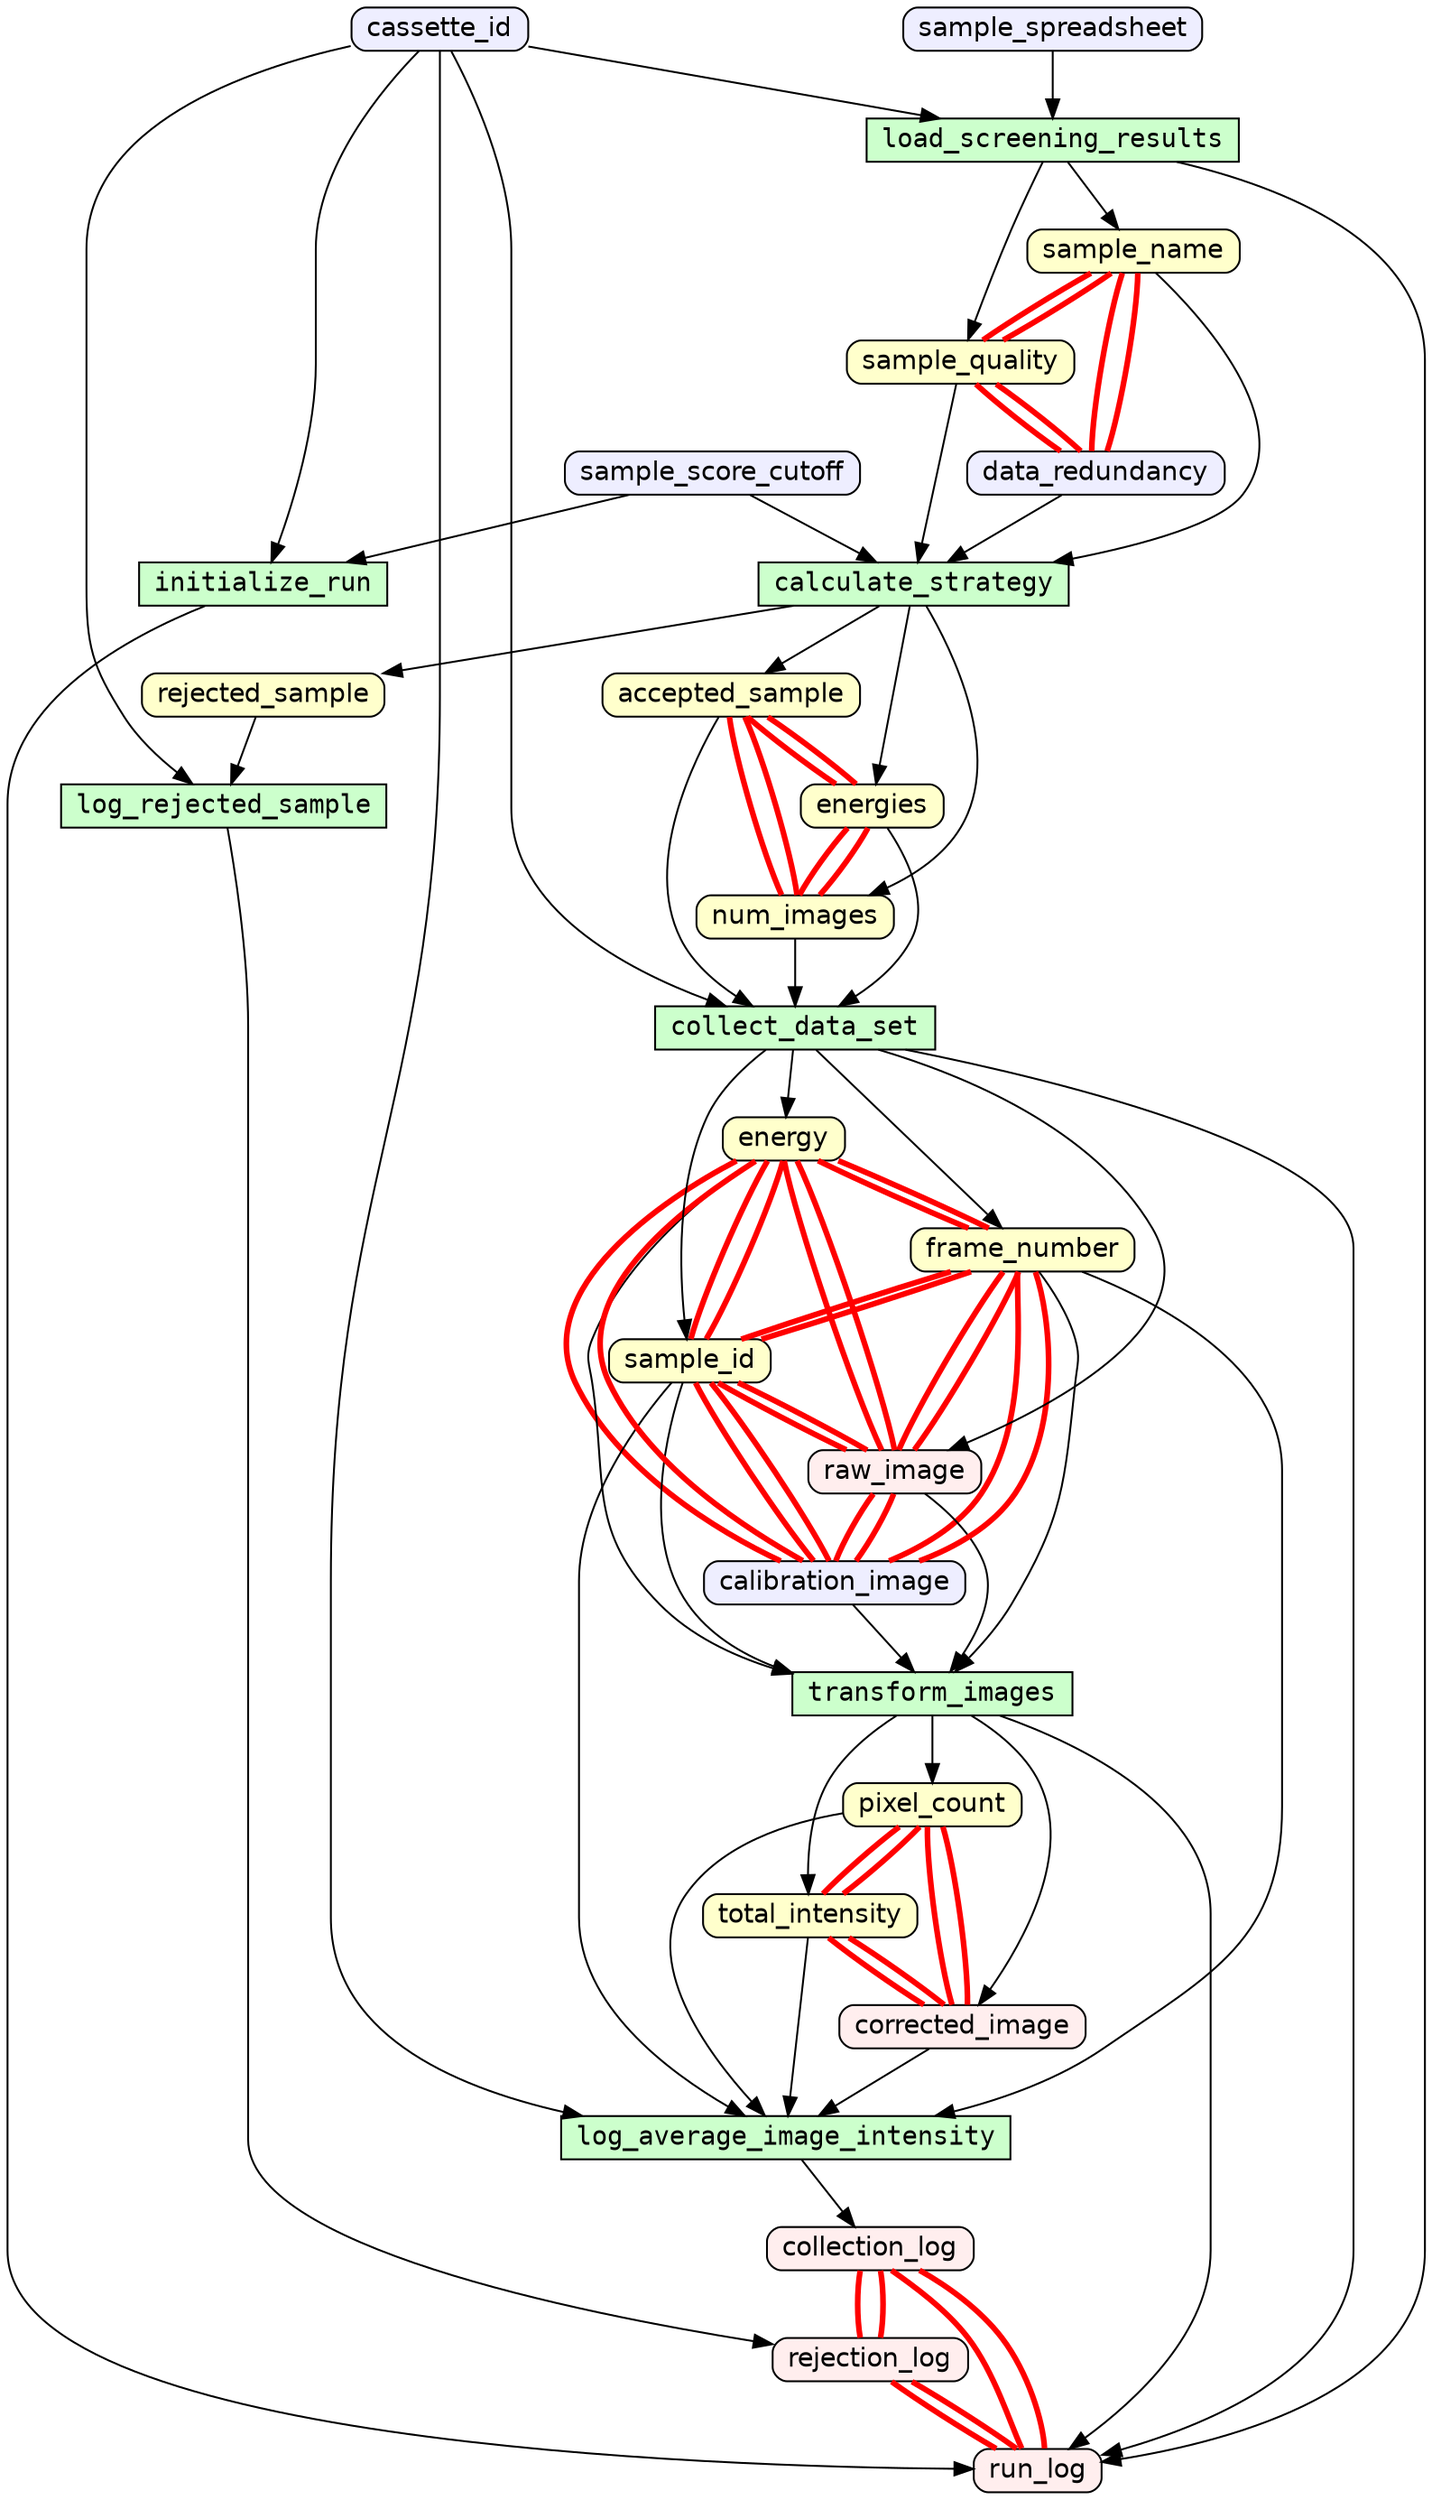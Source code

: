 digraph {
rankdir=TB
node [shape=box,fontname=Helvetica,fontsize=14,height=0,width=0]
edge [fontname=Helvetica,fontsize=12]
"accepted_sample"[style="filled,rounded" fillcolor="#FFFFCC",label="accepted_sample"]
"energies"[style="filled,rounded" fillcolor="#FFFFCC",label="energies"]
"energy"[style="filled,rounded" fillcolor="#FFFFCC",label="energy"]
"frame_number"[style="filled,rounded" fillcolor="#FFFFCC",label="frame_number"]
"num_images"[style="filled,rounded" fillcolor="#FFFFCC",label="num_images"]
"pixel_count"[style="filled,rounded" fillcolor="#FFFFCC",label="pixel_count"]
"rejected_sample"[style="filled,rounded" fillcolor="#FFFFCC",label="rejected_sample"]
"sample_id"[style="filled,rounded" fillcolor="#FFFFCC",label="sample_id"]
"sample_name"[style="filled,rounded" fillcolor="#FFFFCC",label="sample_name"]
"sample_quality"[style="filled,rounded" fillcolor="#FFFFCC",label="sample_quality"]
"total_intensity"[style="filled,rounded" fillcolor="#FFFFCC",label="total_intensity"]
"collection_log"[style="filled,rounded" fillcolor="#FFEEEE",label="collection_log"]
"corrected_image"[style="filled,rounded" fillcolor="#FFEEEE",label="corrected_image"]
"raw_image"[style="filled,rounded" fillcolor="#FFEEEE",label="raw_image"]
"rejection_log"[style="filled,rounded" fillcolor="#FFEEEE",label="rejection_log"]
"run_log"[style="filled,rounded" fillcolor="#FFEEEE",label="run_log"]
"calibration_image"[style="filled,rounded" fillcolor="#EEEEFF",label="calibration_image"]
"cassette_id"[style="filled,rounded" fillcolor="#EEEEFF",label="cassette_id"]
"data_redundancy"[style="filled,rounded" fillcolor="#EEEEFF",label="data_redundancy"]
"sample_score_cutoff"[style="filled,rounded" fillcolor="#EEEEFF",label="sample_score_cutoff"]
"sample_spreadsheet"[style="filled,rounded" fillcolor="#EEEEFF",label="sample_spreadsheet"]
"calculate_strategy"[style="filled" fontname=Courier fillcolor="#CCFFCC",label="calculate_strategy"]
"collect_data_set"[style="filled" fontname=Courier fillcolor="#CCFFCC",label="collect_data_set"]
"initialize_run"[style="filled" fontname=Courier fillcolor="#CCFFCC",label="initialize_run"]
"load_screening_results"[style="filled" fontname=Courier fillcolor="#CCFFCC",label="load_screening_results"]
"log_average_image_intensity"[style="filled" fontname=Courier fillcolor="#CCFFCC",label="log_average_image_intensity"]
"log_rejected_sample"[style="filled" fontname=Courier fillcolor="#CCFFCC",label="log_rejected_sample"]
"transform_images"[style="filled" fontname=Courier fillcolor="#CCFFCC",label="transform_images"]
accepted_sample -> collect_data_set [color="#000000"]
calculate_strategy -> accepted_sample [color="#000000"]
calculate_strategy -> energies [color="#000000"]
calculate_strategy -> num_images [color="#000000"]
calculate_strategy -> rejected_sample [color="#000000"]
calibration_image -> transform_images [color="#000000"]
cassette_id -> collect_data_set [color="#000000"]
cassette_id -> initialize_run [color="#000000"]
cassette_id -> load_screening_results [color="#000000"]
cassette_id -> log_average_image_intensity [color="#000000"]
cassette_id -> log_rejected_sample [color="#000000"]
collect_data_set -> energy [color="#000000"]
collect_data_set -> frame_number [color="#000000"]
collect_data_set -> raw_image [color="#000000"]
collect_data_set -> run_log [color="#000000"]
collect_data_set -> sample_id [color="#000000"]
corrected_image -> log_average_image_intensity [color="#000000"]
data_redundancy -> calculate_strategy [color="#000000"]
energies -> collect_data_set [color="#000000"]
energy -> transform_images [color="#000000"]
frame_number -> log_average_image_intensity [color="#000000"]
frame_number -> transform_images [color="#000000"]
initialize_run -> run_log [color="#000000"]
load_screening_results -> run_log [color="#000000"]
load_screening_results -> sample_name [color="#000000"]
load_screening_results -> sample_quality [color="#000000"]
log_average_image_intensity -> collection_log [color="#000000"]
log_rejected_sample -> rejection_log [color="#000000"]
num_images -> collect_data_set [color="#000000"]
pixel_count -> log_average_image_intensity [color="#000000"]
raw_image -> transform_images [color="#000000"]
rejected_sample -> log_rejected_sample [color="#000000"]
sample_id -> log_average_image_intensity [color="#000000"]
sample_id -> transform_images [color="#000000"]
sample_name -> calculate_strategy [color="#000000"]
sample_quality -> calculate_strategy [color="#000000"]
sample_score_cutoff -> calculate_strategy [color="#000000"]
sample_score_cutoff -> initialize_run [color="#000000"]
sample_spreadsheet -> load_screening_results [color="#000000"]
total_intensity -> log_average_image_intensity [color="#000000"]
transform_images -> corrected_image [color="#000000"]
transform_images -> pixel_count [color="#000000"]
transform_images -> run_log [color="#000000"]
transform_images -> total_intensity [color="#000000"]
accepted_sample -> energies [constraint=true color="#FF0000" dir=none penwidth=3]
accepted_sample -> num_images [constraint=true color="#FF0000" dir=none penwidth=3]
calibration_image -> energy [constraint=true color="#FF0000" dir=none penwidth=3]
calibration_image -> frame_number [constraint=true color="#FF0000" dir=none penwidth=3]
calibration_image -> raw_image [constraint=true color="#FF0000" dir=none penwidth=3]
calibration_image -> sample_id [constraint=true color="#FF0000" dir=none penwidth=3]
collection_log -> rejection_log [constraint=true color="#FF0000" dir=none penwidth=3]
collection_log -> run_log [constraint=true color="#FF0000" dir=none penwidth=3]
corrected_image -> pixel_count [constraint=true color="#FF0000" dir=none penwidth=3]
corrected_image -> total_intensity [constraint=true color="#FF0000" dir=none penwidth=3]
data_redundancy -> sample_name [constraint=true color="#FF0000" dir=none penwidth=3]
data_redundancy -> sample_quality [constraint=true color="#FF0000" dir=none penwidth=3]
energies -> accepted_sample [constraint=true color="#FF0000" dir=none penwidth=3]
energies -> num_images [constraint=true color="#FF0000" dir=none penwidth=3]
energy -> calibration_image [constraint=true color="#FF0000" dir=none penwidth=3]
energy -> frame_number [constraint=true color="#FF0000" dir=none penwidth=3]
energy -> raw_image [constraint=true color="#FF0000" dir=none penwidth=3]
energy -> sample_id [constraint=true color="#FF0000" dir=none penwidth=3]
frame_number -> calibration_image [constraint=true color="#FF0000" dir=none penwidth=3]
frame_number -> energy [constraint=true color="#FF0000" dir=none penwidth=3]
frame_number -> raw_image [constraint=true color="#FF0000" dir=none penwidth=3]
frame_number -> sample_id [constraint=true color="#FF0000" dir=none penwidth=3]
num_images -> accepted_sample [constraint=true color="#FF0000" dir=none penwidth=3]
num_images -> energies [constraint=true color="#FF0000" dir=none penwidth=3]
pixel_count -> corrected_image [constraint=true color="#FF0000" dir=none penwidth=3]
pixel_count -> total_intensity [constraint=true color="#FF0000" dir=none penwidth=3]
raw_image -> calibration_image [constraint=true color="#FF0000" dir=none penwidth=3]
raw_image -> energy [constraint=true color="#FF0000" dir=none penwidth=3]
raw_image -> frame_number [constraint=true color="#FF0000" dir=none penwidth=3]
raw_image -> sample_id [constraint=true color="#FF0000" dir=none penwidth=3]
rejection_log -> collection_log [constraint=true color="#FF0000" dir=none penwidth=3]
rejection_log -> run_log [constraint=true color="#FF0000" dir=none penwidth=3]
run_log -> collection_log [constraint=true color="#FF0000" dir=none penwidth=3]
run_log -> rejection_log [constraint=true color="#FF0000" dir=none penwidth=3]
sample_id -> calibration_image [constraint=true color="#FF0000" dir=none penwidth=3]
sample_id -> energy [constraint=true color="#FF0000" dir=none penwidth=3]
sample_id -> frame_number [constraint=true color="#FF0000" dir=none penwidth=3]
sample_id -> raw_image [constraint=true color="#FF0000" dir=none penwidth=3]
sample_name -> data_redundancy [constraint=true color="#FF0000" dir=none penwidth=3]
sample_name -> sample_quality [constraint=true color="#FF0000" dir=none penwidth=3]
sample_quality -> data_redundancy [constraint=true color="#FF0000" dir=none penwidth=3]
sample_quality -> sample_name [constraint=true color="#FF0000" dir=none penwidth=3]
total_intensity -> corrected_image [constraint=true color="#FF0000" dir=none penwidth=3]
total_intensity -> pixel_count [constraint=true color="#FF0000" dir=none penwidth=3]
}